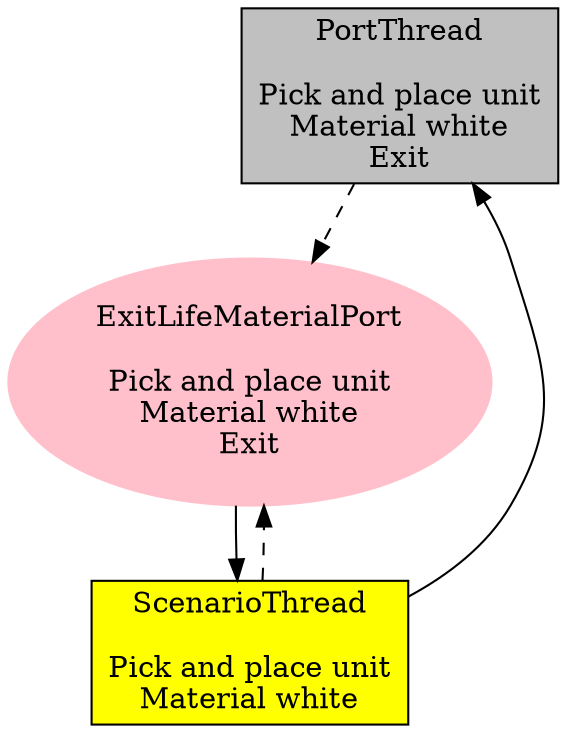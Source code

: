 digraph {
	"Thread[[Pick and place unit, Material white, Exit],5,main]" [label = "PortThread\n\nPick and place unit\nMaterial white\nExit", shape = box, style = filled, fillcolor = gray];
	"Thread[[Pick and place unit, Material white],5,main]" [label = "ScenarioThread\n\nPick and place unit\nMaterial white", shape = box, style = filled, fillcolor = yellow];
	"[Pick and place unit, Material white, Exit]" [label = "ExitLifeMaterialPort\n\nPick and place unit\nMaterial white\nExit", shape = ellipse, style = filled, color = pink];
	"Thread[[Pick and place unit, Material white],5,main]" -> "Thread[[Pick and place unit, Material white, Exit],5,main]" [];
	"Thread[[Pick and place unit, Material white, Exit],5,main]" -> "[Pick and place unit, Material white, Exit]" [style = dashed];
	"[Pick and place unit, Material white, Exit]" -> "Thread[[Pick and place unit, Material white],5,main]" [];
	"Thread[[Pick and place unit, Material white],5,main]" -> "[Pick and place unit, Material white, Exit]" [style = dashed];
}